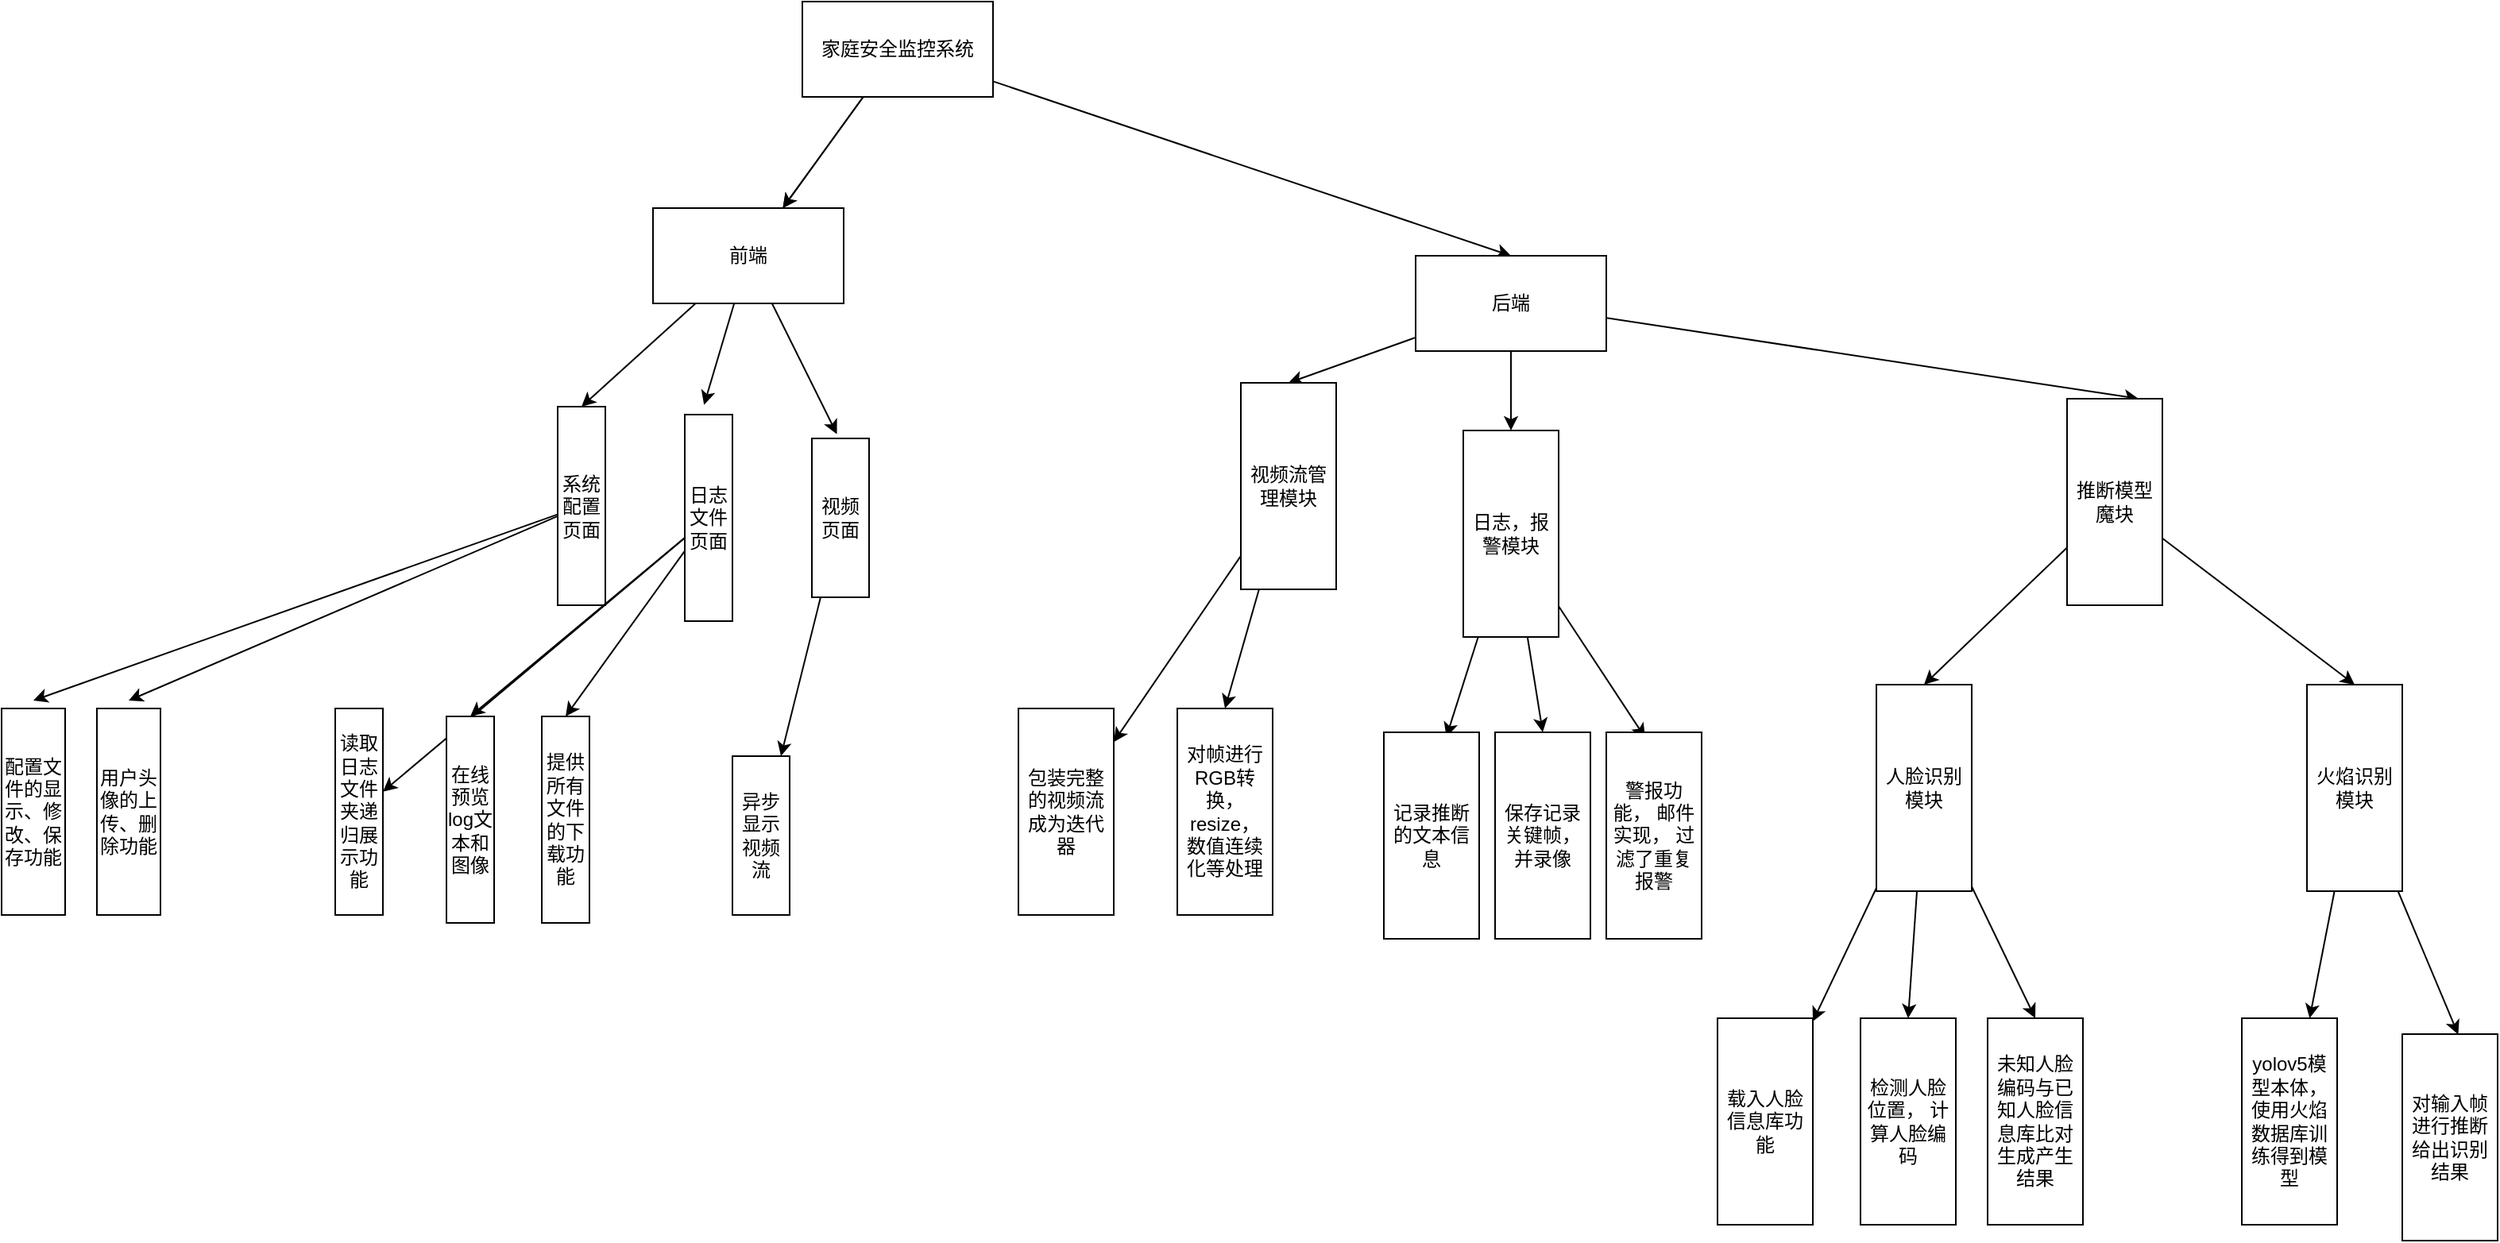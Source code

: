 <mxfile>
    <diagram id="9TeNg7OPCluHvdFC_RNh" name="第 1 页">
        <mxGraphModel dx="2927" dy="1091" grid="1" gridSize="10" guides="1" tooltips="1" connect="1" arrows="1" fold="1" page="1" pageScale="1" pageWidth="827" pageHeight="1169" math="0" shadow="0">
            <root>
                <mxCell id="0"/>
                <mxCell id="1" parent="0"/>
                <mxCell id="258" value="" style="edgeStyle=none;html=1;" edge="1" parent="1" source="256" target="257">
                    <mxGeometry relative="1" as="geometry"/>
                </mxCell>
                <mxCell id="259" value="" style="edgeStyle=none;html=1;" edge="1" parent="1" source="256" target="257">
                    <mxGeometry relative="1" as="geometry"/>
                </mxCell>
                <mxCell id="261" style="edgeStyle=none;html=1;entryX=0.5;entryY=0;entryDx=0;entryDy=0;" edge="1" parent="1" source="256" target="260">
                    <mxGeometry relative="1" as="geometry"/>
                </mxCell>
                <mxCell id="256" value="家庭安全监控系统" style="rounded=0;whiteSpace=wrap;html=1;" vertex="1" parent="1">
                    <mxGeometry x="294" y="50" width="120" height="60" as="geometry"/>
                </mxCell>
                <mxCell id="266" style="edgeStyle=none;html=1;entryX=0.404;entryY=-0.047;entryDx=0;entryDy=0;entryPerimeter=0;" edge="1" parent="1" source="257" target="264">
                    <mxGeometry relative="1" as="geometry"/>
                </mxCell>
                <mxCell id="267" style="edgeStyle=none;html=1;entryX=0.438;entryY=-0.027;entryDx=0;entryDy=0;entryPerimeter=0;" edge="1" parent="1" source="257" target="265">
                    <mxGeometry relative="1" as="geometry"/>
                </mxCell>
                <mxCell id="268" style="edgeStyle=none;html=1;entryX=0.5;entryY=0;entryDx=0;entryDy=0;" edge="1" parent="1" source="257" target="262">
                    <mxGeometry relative="1" as="geometry"/>
                </mxCell>
                <mxCell id="257" value="前端" style="rounded=0;whiteSpace=wrap;html=1;" vertex="1" parent="1">
                    <mxGeometry x="200" y="180" width="120" height="60" as="geometry"/>
                </mxCell>
                <mxCell id="290" style="edgeStyle=none;html=1;entryX=0.5;entryY=0;entryDx=0;entryDy=0;" edge="1" parent="1" source="260" target="285">
                    <mxGeometry relative="1" as="geometry"/>
                </mxCell>
                <mxCell id="292" style="edgeStyle=none;html=1;entryX=0.5;entryY=0;entryDx=0;entryDy=0;" edge="1" parent="1" source="260" target="291">
                    <mxGeometry relative="1" as="geometry"/>
                </mxCell>
                <mxCell id="301" style="edgeStyle=none;html=1;entryX=0.75;entryY=0;entryDx=0;entryDy=0;" edge="1" parent="1" source="260" target="300">
                    <mxGeometry relative="1" as="geometry"/>
                </mxCell>
                <mxCell id="260" value="后端" style="rounded=0;whiteSpace=wrap;html=1;" vertex="1" parent="1">
                    <mxGeometry x="680" y="210" width="120" height="60" as="geometry"/>
                </mxCell>
                <mxCell id="275" style="edgeStyle=none;html=1;" edge="1" parent="1" source="262">
                    <mxGeometry relative="1" as="geometry">
                        <mxPoint x="-190" y="490" as="targetPoint"/>
                    </mxGeometry>
                </mxCell>
                <mxCell id="276" style="edgeStyle=none;html=1;" edge="1" parent="1" source="262">
                    <mxGeometry relative="1" as="geometry">
                        <mxPoint x="-130" y="490" as="targetPoint"/>
                    </mxGeometry>
                </mxCell>
                <mxCell id="262" value="系统配置页面" style="rounded=0;whiteSpace=wrap;html=1;" vertex="1" parent="1">
                    <mxGeometry x="140" y="305" width="30" height="125" as="geometry"/>
                </mxCell>
                <mxCell id="278" value="" style="edgeStyle=none;html=1;" edge="1" parent="1" source="264" target="277">
                    <mxGeometry relative="1" as="geometry"/>
                </mxCell>
                <mxCell id="279" style="edgeStyle=none;html=1;entryX=0.5;entryY=0;entryDx=0;entryDy=0;" edge="1" parent="1" source="264" target="280">
                    <mxGeometry relative="1" as="geometry">
                        <mxPoint x="235" y="500" as="targetPoint"/>
                    </mxGeometry>
                </mxCell>
                <mxCell id="282" style="edgeStyle=none;html=1;entryX=0.5;entryY=0;entryDx=0;entryDy=0;" edge="1" parent="1" source="264" target="281">
                    <mxGeometry relative="1" as="geometry"/>
                </mxCell>
                <mxCell id="264" value="日志文件页面" style="rounded=0;whiteSpace=wrap;html=1;" vertex="1" parent="1">
                    <mxGeometry x="220" y="310" width="30" height="130" as="geometry"/>
                </mxCell>
                <mxCell id="284" value="" style="edgeStyle=none;html=1;" edge="1" parent="1" source="265" target="283">
                    <mxGeometry relative="1" as="geometry"/>
                </mxCell>
                <mxCell id="265" value="视频页面" style="rounded=0;whiteSpace=wrap;html=1;" vertex="1" parent="1">
                    <mxGeometry x="300" y="325" width="36" height="100" as="geometry"/>
                </mxCell>
                <mxCell id="269" value="配置文件的显示、修改、保存功能" style="rounded=0;whiteSpace=wrap;html=1;" vertex="1" parent="1">
                    <mxGeometry x="-210" y="495" width="40" height="130" as="geometry"/>
                </mxCell>
                <mxCell id="272" value="用户头像的上传、删除功能" style="rounded=0;whiteSpace=wrap;html=1;" vertex="1" parent="1">
                    <mxGeometry x="-150" y="495" width="40" height="130" as="geometry"/>
                </mxCell>
                <mxCell id="277" value="读取日志文件夹递归展示功能" style="rounded=0;whiteSpace=wrap;html=1;" vertex="1" parent="1">
                    <mxGeometry y="495" width="30" height="130" as="geometry"/>
                </mxCell>
                <mxCell id="280" value="在线预览log文本和图像" style="rounded=0;whiteSpace=wrap;html=1;" vertex="1" parent="1">
                    <mxGeometry x="70" y="500" width="30" height="130" as="geometry"/>
                </mxCell>
                <mxCell id="281" value="提供所有文件的下载功能" style="rounded=0;whiteSpace=wrap;html=1;" vertex="1" parent="1">
                    <mxGeometry x="130" y="500" width="30" height="130" as="geometry"/>
                </mxCell>
                <mxCell id="283" value="异步显示视频流" style="rounded=0;whiteSpace=wrap;html=1;" vertex="1" parent="1">
                    <mxGeometry x="250" y="525" width="36" height="100" as="geometry"/>
                </mxCell>
                <mxCell id="287" value="" style="edgeStyle=none;html=1;" edge="1" parent="1" source="285" target="286">
                    <mxGeometry relative="1" as="geometry"/>
                </mxCell>
                <mxCell id="289" style="edgeStyle=none;html=1;entryX=0.5;entryY=0;entryDx=0;entryDy=0;" edge="1" parent="1" source="285" target="288">
                    <mxGeometry relative="1" as="geometry"/>
                </mxCell>
                <mxCell id="285" value="视频流管理模块" style="rounded=0;whiteSpace=wrap;html=1;" vertex="1" parent="1">
                    <mxGeometry x="570" y="290" width="60" height="130" as="geometry"/>
                </mxCell>
                <mxCell id="286" value="包装完整的视频流成为迭代器" style="rounded=0;whiteSpace=wrap;html=1;" vertex="1" parent="1">
                    <mxGeometry x="430" y="495" width="60" height="130" as="geometry"/>
                </mxCell>
                <mxCell id="288" value="对帧进行RGB转换， resize， 数值连续化等处理" style="rounded=0;whiteSpace=wrap;html=1;" vertex="1" parent="1">
                    <mxGeometry x="530" y="495" width="60" height="130" as="geometry"/>
                </mxCell>
                <mxCell id="297" style="edgeStyle=none;html=1;entryX=0.656;entryY=0.022;entryDx=0;entryDy=0;entryPerimeter=0;" edge="1" parent="1" source="291" target="294">
                    <mxGeometry relative="1" as="geometry"/>
                </mxCell>
                <mxCell id="298" style="edgeStyle=none;html=1;entryX=0.5;entryY=0;entryDx=0;entryDy=0;" edge="1" parent="1" source="291" target="295">
                    <mxGeometry relative="1" as="geometry"/>
                </mxCell>
                <mxCell id="299" style="edgeStyle=none;html=1;entryX=0.409;entryY=0.027;entryDx=0;entryDy=0;entryPerimeter=0;" edge="1" parent="1" source="291" target="296">
                    <mxGeometry relative="1" as="geometry"/>
                </mxCell>
                <mxCell id="291" value="日志，报警模块" style="rounded=0;whiteSpace=wrap;html=1;" vertex="1" parent="1">
                    <mxGeometry x="710" y="320" width="60" height="130" as="geometry"/>
                </mxCell>
                <mxCell id="294" value="记录推断的文本信息" style="rounded=0;whiteSpace=wrap;html=1;" vertex="1" parent="1">
                    <mxGeometry x="660" y="510" width="60" height="130" as="geometry"/>
                </mxCell>
                <mxCell id="295" value="保存记录关键帧， 并录像" style="rounded=0;whiteSpace=wrap;html=1;" vertex="1" parent="1">
                    <mxGeometry x="730" y="510" width="60" height="130" as="geometry"/>
                </mxCell>
                <mxCell id="296" value="警报功能， 邮件实现， 过滤了重复报警" style="rounded=0;whiteSpace=wrap;html=1;" vertex="1" parent="1">
                    <mxGeometry x="800" y="510" width="60" height="130" as="geometry"/>
                </mxCell>
                <mxCell id="303" style="edgeStyle=none;html=1;entryX=0.5;entryY=0;entryDx=0;entryDy=0;" edge="1" parent="1" source="300" target="302">
                    <mxGeometry relative="1" as="geometry"/>
                </mxCell>
                <mxCell id="305" style="edgeStyle=none;html=1;entryX=0.5;entryY=0;entryDx=0;entryDy=0;" edge="1" parent="1" source="300" target="304">
                    <mxGeometry relative="1" as="geometry"/>
                </mxCell>
                <mxCell id="300" value="推断模型魔块" style="rounded=0;whiteSpace=wrap;html=1;" vertex="1" parent="1">
                    <mxGeometry x="1090" y="300" width="60" height="130" as="geometry"/>
                </mxCell>
                <mxCell id="307" value="" style="edgeStyle=none;html=1;" edge="1" parent="1" source="302" target="306">
                    <mxGeometry relative="1" as="geometry"/>
                </mxCell>
                <mxCell id="309" style="edgeStyle=none;html=1;entryX=0.5;entryY=0;entryDx=0;entryDy=0;" edge="1" parent="1" source="302" target="308">
                    <mxGeometry relative="1" as="geometry"/>
                </mxCell>
                <mxCell id="311" style="edgeStyle=none;html=1;entryX=0.5;entryY=0;entryDx=0;entryDy=0;" edge="1" parent="1" source="302" target="310">
                    <mxGeometry relative="1" as="geometry"/>
                </mxCell>
                <mxCell id="302" value="人脸识别模块" style="rounded=0;whiteSpace=wrap;html=1;" vertex="1" parent="1">
                    <mxGeometry x="970" y="480" width="60" height="130" as="geometry"/>
                </mxCell>
                <mxCell id="313" style="edgeStyle=none;html=1;" edge="1" parent="1" source="304" target="312">
                    <mxGeometry relative="1" as="geometry"/>
                </mxCell>
                <mxCell id="315" style="edgeStyle=none;html=1;entryX=0.587;entryY=0.002;entryDx=0;entryDy=0;entryPerimeter=0;" edge="1" parent="1" source="304" target="314">
                    <mxGeometry relative="1" as="geometry"/>
                </mxCell>
                <mxCell id="304" value="火焰识别模块" style="rounded=0;whiteSpace=wrap;html=1;" vertex="1" parent="1">
                    <mxGeometry x="1241" y="480" width="60" height="130" as="geometry"/>
                </mxCell>
                <mxCell id="306" value="载入人脸信息库功能" style="rounded=0;whiteSpace=wrap;html=1;" vertex="1" parent="1">
                    <mxGeometry x="870" y="690" width="60" height="130" as="geometry"/>
                </mxCell>
                <mxCell id="308" value="检测人脸位置， 计算人脸编码" style="rounded=0;whiteSpace=wrap;html=1;" vertex="1" parent="1">
                    <mxGeometry x="960" y="690" width="60" height="130" as="geometry"/>
                </mxCell>
                <mxCell id="310" value="未知人脸编码与已知人脸信息库比对生成产生结果" style="rounded=0;whiteSpace=wrap;html=1;" vertex="1" parent="1">
                    <mxGeometry x="1040" y="690" width="60" height="130" as="geometry"/>
                </mxCell>
                <mxCell id="312" value="yolov5模型本体， 使用火焰数据库训练得到模型" style="rounded=0;whiteSpace=wrap;html=1;" vertex="1" parent="1">
                    <mxGeometry x="1200" y="690" width="60" height="130" as="geometry"/>
                </mxCell>
                <mxCell id="314" value="对输入帧进行推断给出识别结果" style="rounded=0;whiteSpace=wrap;html=1;" vertex="1" parent="1">
                    <mxGeometry x="1301" y="700" width="60" height="130" as="geometry"/>
                </mxCell>
            </root>
        </mxGraphModel>
    </diagram>
</mxfile>